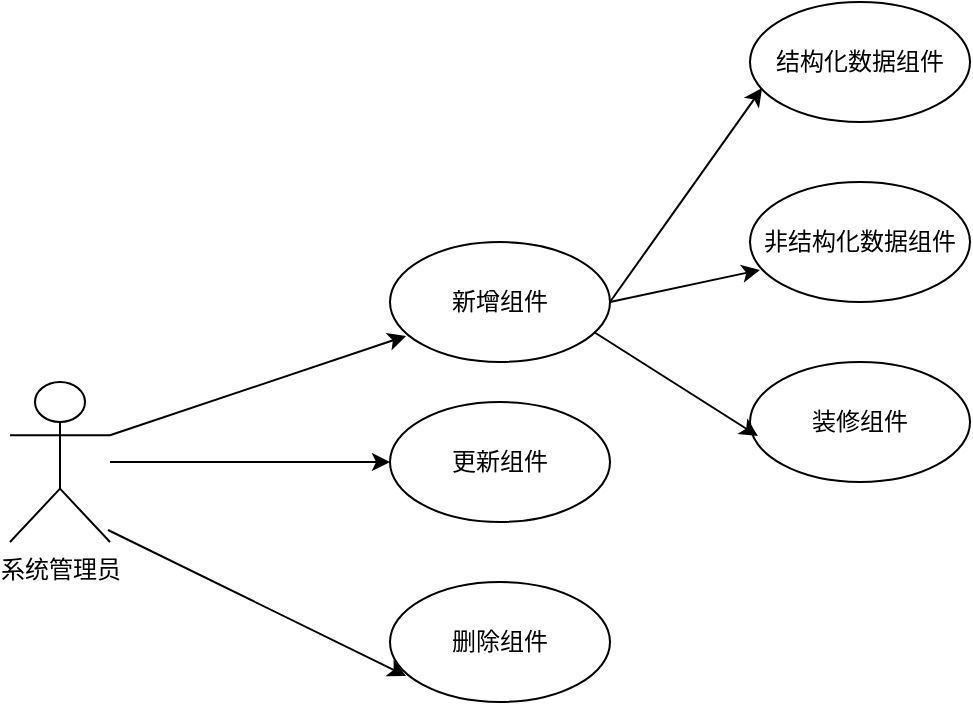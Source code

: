 <mxfile version="21.7.0" type="github">
  <diagram name="第 1 页" id="SYR_mBhMT7OilYum2Zrg">
    <mxGraphModel dx="954" dy="1779" grid="1" gridSize="10" guides="1" tooltips="1" connect="1" arrows="1" fold="1" page="1" pageScale="1" pageWidth="827" pageHeight="1169" math="0" shadow="0">
      <root>
        <mxCell id="0" />
        <mxCell id="1" parent="0" />
        <mxCell id="L0a41EfqPlKiwIcuqvLm-1" value="系统管理员" style="shape=umlActor;verticalLabelPosition=bottom;verticalAlign=top;html=1;" vertex="1" parent="1">
          <mxGeometry x="150" y="180" width="50" height="80" as="geometry" />
        </mxCell>
        <mxCell id="L0a41EfqPlKiwIcuqvLm-9" value="新增组件" style="ellipse;whiteSpace=wrap;html=1;" vertex="1" parent="1">
          <mxGeometry x="340" y="110" width="110" height="60" as="geometry" />
        </mxCell>
        <mxCell id="L0a41EfqPlKiwIcuqvLm-10" value="更新组件" style="ellipse;whiteSpace=wrap;html=1;" vertex="1" parent="1">
          <mxGeometry x="340" y="190" width="110" height="60" as="geometry" />
        </mxCell>
        <mxCell id="L0a41EfqPlKiwIcuqvLm-12" value="删除组件" style="ellipse;whiteSpace=wrap;html=1;" vertex="1" parent="1">
          <mxGeometry x="340" y="280" width="110" height="60" as="geometry" />
        </mxCell>
        <mxCell id="L0a41EfqPlKiwIcuqvLm-15" value="" style="endArrow=classic;html=1;rounded=0;exitX=1;exitY=0.333;exitDx=0;exitDy=0;exitPerimeter=0;entryX=0.073;entryY=0.783;entryDx=0;entryDy=0;entryPerimeter=0;" edge="1" parent="1" source="L0a41EfqPlKiwIcuqvLm-1" target="L0a41EfqPlKiwIcuqvLm-9">
          <mxGeometry width="50" height="50" relative="1" as="geometry">
            <mxPoint x="390" y="340" as="sourcePoint" />
            <mxPoint x="440" y="290" as="targetPoint" />
          </mxGeometry>
        </mxCell>
        <mxCell id="L0a41EfqPlKiwIcuqvLm-16" value="" style="endArrow=classic;html=1;rounded=0;" edge="1" parent="1" source="L0a41EfqPlKiwIcuqvLm-1" target="L0a41EfqPlKiwIcuqvLm-10">
          <mxGeometry width="50" height="50" relative="1" as="geometry">
            <mxPoint x="210" y="217" as="sourcePoint" />
            <mxPoint x="358" y="167" as="targetPoint" />
          </mxGeometry>
        </mxCell>
        <mxCell id="L0a41EfqPlKiwIcuqvLm-18" value="" style="endArrow=classic;html=1;rounded=0;entryX=0.073;entryY=0.783;entryDx=0;entryDy=0;entryPerimeter=0;exitX=0.98;exitY=0.925;exitDx=0;exitDy=0;exitPerimeter=0;" edge="1" parent="1" source="L0a41EfqPlKiwIcuqvLm-1" target="L0a41EfqPlKiwIcuqvLm-12">
          <mxGeometry width="50" height="50" relative="1" as="geometry">
            <mxPoint x="210" y="250" as="sourcePoint" />
            <mxPoint x="378" y="187" as="targetPoint" />
          </mxGeometry>
        </mxCell>
        <mxCell id="L0a41EfqPlKiwIcuqvLm-20" value="结构化数据组件" style="ellipse;whiteSpace=wrap;html=1;" vertex="1" parent="1">
          <mxGeometry x="520" y="-10" width="110" height="60" as="geometry" />
        </mxCell>
        <mxCell id="L0a41EfqPlKiwIcuqvLm-21" value="装修组件" style="ellipse;whiteSpace=wrap;html=1;" vertex="1" parent="1">
          <mxGeometry x="520" y="170" width="110" height="60" as="geometry" />
        </mxCell>
        <mxCell id="L0a41EfqPlKiwIcuqvLm-22" value="非结构化数据组件" style="ellipse;whiteSpace=wrap;html=1;" vertex="1" parent="1">
          <mxGeometry x="520" y="80" width="110" height="60" as="geometry" />
        </mxCell>
        <mxCell id="L0a41EfqPlKiwIcuqvLm-23" value="" style="endArrow=classic;html=1;rounded=0;exitX=1;exitY=0.5;exitDx=0;exitDy=0;entryX=0.055;entryY=0.717;entryDx=0;entryDy=0;entryPerimeter=0;" edge="1" parent="1" source="L0a41EfqPlKiwIcuqvLm-9" target="L0a41EfqPlKiwIcuqvLm-20">
          <mxGeometry width="50" height="50" relative="1" as="geometry">
            <mxPoint x="210" y="217" as="sourcePoint" />
            <mxPoint x="358" y="167" as="targetPoint" />
          </mxGeometry>
        </mxCell>
        <mxCell id="L0a41EfqPlKiwIcuqvLm-25" value="" style="endArrow=classic;html=1;rounded=0;exitX=1;exitY=0.5;exitDx=0;exitDy=0;entryX=0.045;entryY=0.733;entryDx=0;entryDy=0;entryPerimeter=0;" edge="1" parent="1" source="L0a41EfqPlKiwIcuqvLm-9" target="L0a41EfqPlKiwIcuqvLm-22">
          <mxGeometry width="50" height="50" relative="1" as="geometry">
            <mxPoint x="230" y="237" as="sourcePoint" />
            <mxPoint x="378" y="187" as="targetPoint" />
          </mxGeometry>
        </mxCell>
        <mxCell id="L0a41EfqPlKiwIcuqvLm-26" value="" style="endArrow=classic;html=1;rounded=0;exitX=0.927;exitY=0.75;exitDx=0;exitDy=0;exitPerimeter=0;entryX=0.036;entryY=0.617;entryDx=0;entryDy=0;entryPerimeter=0;" edge="1" parent="1" source="L0a41EfqPlKiwIcuqvLm-9" target="L0a41EfqPlKiwIcuqvLm-21">
          <mxGeometry width="50" height="50" relative="1" as="geometry">
            <mxPoint x="240" y="247" as="sourcePoint" />
            <mxPoint x="388" y="197" as="targetPoint" />
          </mxGeometry>
        </mxCell>
      </root>
    </mxGraphModel>
  </diagram>
</mxfile>
